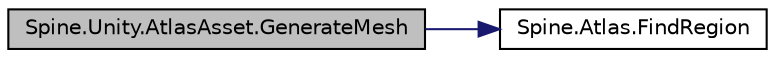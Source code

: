 digraph "Spine.Unity.AtlasAsset.GenerateMesh"
{
 // LATEX_PDF_SIZE
  edge [fontname="Helvetica",fontsize="10",labelfontname="Helvetica",labelfontsize="10"];
  node [fontname="Helvetica",fontsize="10",shape=record];
  rankdir="LR";
  Node1 [label="Spine.Unity.AtlasAsset.GenerateMesh",height=0.2,width=0.4,color="black", fillcolor="grey75", style="filled", fontcolor="black",tooltip=" "];
  Node1 -> Node2 [color="midnightblue",fontsize="10",style="solid",fontname="Helvetica"];
  Node2 [label="Spine.Atlas.FindRegion",height=0.2,width=0.4,color="black", fillcolor="white", style="filled",URL="$class_spine_1_1_atlas.html#a0c3e63b796443fd755114f9bea61c780",tooltip="Returns the first region found with the specified name. This method uses string comparison to find th..."];
}
